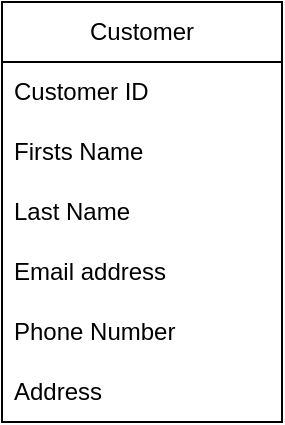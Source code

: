 <mxfile version="21.0.6" type="github"><diagram name="Page-1" id="cLu2WWLGCbrTGot4IFhK"><mxGraphModel dx="1114" dy="635" grid="1" gridSize="10" guides="1" tooltips="1" connect="1" arrows="1" fold="1" page="1" pageScale="1" pageWidth="850" pageHeight="1100" math="0" shadow="0"><root><mxCell id="0"/><mxCell id="1" parent="0"/><mxCell id="7xPxEiUFdahqV0jBzmyT-1" value="Customer" style="swimlane;fontStyle=0;childLayout=stackLayout;horizontal=1;startSize=30;horizontalStack=0;resizeParent=1;resizeParentMax=0;resizeLast=0;collapsible=1;marginBottom=0;whiteSpace=wrap;html=1;" parent="1" vertex="1"><mxGeometry x="200" y="70" width="140" height="210" as="geometry"/></mxCell><mxCell id="7xPxEiUFdahqV0jBzmyT-2" value="Customer ID" style="text;strokeColor=none;fillColor=none;align=left;verticalAlign=middle;spacingLeft=4;spacingRight=4;overflow=hidden;points=[[0,0.5],[1,0.5]];portConstraint=eastwest;rotatable=0;whiteSpace=wrap;html=1;" parent="7xPxEiUFdahqV0jBzmyT-1" vertex="1"><mxGeometry y="30" width="140" height="30" as="geometry"/></mxCell><mxCell id="7xPxEiUFdahqV0jBzmyT-3" value="Firsts Name" style="text;strokeColor=none;fillColor=none;align=left;verticalAlign=middle;spacingLeft=4;spacingRight=4;overflow=hidden;points=[[0,0.5],[1,0.5]];portConstraint=eastwest;rotatable=0;whiteSpace=wrap;html=1;" parent="7xPxEiUFdahqV0jBzmyT-1" vertex="1"><mxGeometry y="60" width="140" height="30" as="geometry"/></mxCell><mxCell id="7xPxEiUFdahqV0jBzmyT-4" value="Last Name" style="text;strokeColor=none;fillColor=none;align=left;verticalAlign=middle;spacingLeft=4;spacingRight=4;overflow=hidden;points=[[0,0.5],[1,0.5]];portConstraint=eastwest;rotatable=0;whiteSpace=wrap;html=1;" parent="7xPxEiUFdahqV0jBzmyT-1" vertex="1"><mxGeometry y="90" width="140" height="30" as="geometry"/></mxCell><mxCell id="7xPxEiUFdahqV0jBzmyT-5" value="Email address" style="text;strokeColor=none;fillColor=none;align=left;verticalAlign=middle;spacingLeft=4;spacingRight=4;overflow=hidden;points=[[0,0.5],[1,0.5]];portConstraint=eastwest;rotatable=0;whiteSpace=wrap;html=1;" parent="7xPxEiUFdahqV0jBzmyT-1" vertex="1"><mxGeometry y="120" width="140" height="30" as="geometry"/></mxCell><mxCell id="7xPxEiUFdahqV0jBzmyT-6" value="Phone Number" style="text;strokeColor=none;fillColor=none;align=left;verticalAlign=middle;spacingLeft=4;spacingRight=4;overflow=hidden;points=[[0,0.5],[1,0.5]];portConstraint=eastwest;rotatable=0;whiteSpace=wrap;html=1;" parent="7xPxEiUFdahqV0jBzmyT-1" vertex="1"><mxGeometry y="150" width="140" height="30" as="geometry"/></mxCell><mxCell id="7xPxEiUFdahqV0jBzmyT-7" value="Address" style="text;strokeColor=none;fillColor=none;align=left;verticalAlign=middle;spacingLeft=4;spacingRight=4;overflow=hidden;points=[[0,0.5],[1,0.5]];portConstraint=eastwest;rotatable=0;whiteSpace=wrap;html=1;" parent="7xPxEiUFdahqV0jBzmyT-1" vertex="1"><mxGeometry y="180" width="140" height="30" as="geometry"/></mxCell></root></mxGraphModel></diagram></mxfile>